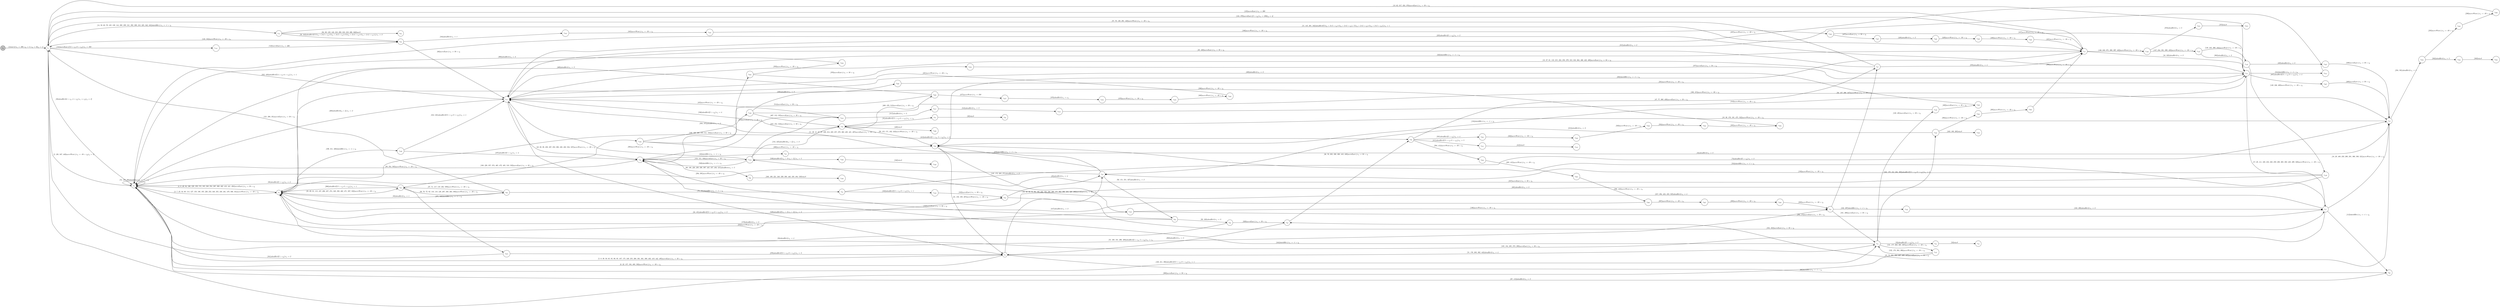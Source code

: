 digraph EFSM{
  graph [rankdir="LR", fontname="Latin Modern Math"];
  node [color="black", fillcolor="white", shape="circle", style="filled", fontname="Latin Modern Math"];
  edge [fontname="Latin Modern Math"];

  s0[fillcolor="gray", label=<s<sub>0</sub>>];
  s1[label=<s<sub>1</sub>>];
  s2[label=<s<sub>2</sub>>];
  s3[label=<s<sub>3</sub>>];
  s5[label=<s<sub>5</sub>>];
  s10[label=<s<sub>10</sub>>];
  s11[label=<s<sub>11</sub>>];
  s12[label=<s<sub>12</sub>>];
  s14[label=<s<sub>14</sub>>];
  s15[label=<s<sub>15</sub>>];
  s17[label=<s<sub>17</sub>>];
  s18[label=<s<sub>18</sub>>];
  s19[label=<s<sub>19</sub>>];
  s20[label=<s<sub>20</sub>>];
  s24[label=<s<sub>24</sub>>];
  s31[label=<s<sub>31</sub>>];
  s32[label=<s<sub>32</sub>>];
  s35[label=<s<sub>35</sub>>];
  s36[label=<s<sub>36</sub>>];
  s42[label=<s<sub>42</sub>>];
  s43[label=<s<sub>43</sub>>];
  s45[label=<s<sub>45</sub>>];
  s46[label=<s<sub>46</sub>>];
  s47[label=<s<sub>47</sub>>];
  s51[label=<s<sub>51</sub>>];
  s52[label=<s<sub>52</sub>>];
  s53[label=<s<sub>53</sub>>];
  s55[label=<s<sub>55</sub>>];
  s59[label=<s<sub>59</sub>>];
  s64[label=<s<sub>64</sub>>];
  s66[label=<s<sub>66</sub>>];
  s73[label=<s<sub>73</sub>>];
  s92[label=<s<sub>92</sub>>];
  s93[label=<s<sub>93</sub>>];
  s99[label=<s<sub>99</sub>>];
  s100[label=<s<sub>100</sub>>];
  s102[label=<s<sub>102</sub>>];
  s131[label=<s<sub>131</sub>>];
  s133[label=<s<sub>133</sub>>];
  s135[label=<s<sub>135</sub>>];
  s141[label=<s<sub>141</sub>>];
  s146[label=<s<sub>146</sub>>];
  s147[label=<s<sub>147</sub>>];
  s148[label=<s<sub>148</sub>>];
  s149[label=<s<sub>149</sub>>];
  s153[label=<s<sub>153</sub>>];
  s162[label=<s<sub>162</sub>>];
  s163[label=<s<sub>163</sub>>];
  s164[label=<s<sub>164</sub>>];
  s165[label=<s<sub>165</sub>>];
  s166[label=<s<sub>166</sub>>];
  s182[label=<s<sub>182</sub>>];
  s188[label=<s<sub>188</sub>>];
  s189[label=<s<sub>189</sub>>];
  s196[label=<s<sub>196</sub>>];
  s218[label=<s<sub>218</sub>>];
  s230[label=<s<sub>230</sub>>];
  s234[label=<s<sub>234</sub>>];
  s235[label=<s<sub>235</sub>>];
  s236[label=<s<sub>236</sub>>];
  s275[label=<s<sub>275</sub>>];
  s284[label=<s<sub>284</sub>>];
  s285[label=<s<sub>285</sub>>];
  s286[label=<s<sub>286</sub>>];
  s287[label=<s<sub>287</sub>>];
  s288[label=<s<sub>288</sub>>];
  s314[label=<s<sub>314</sub>>];
  s331[label=<s<sub>331</sub>>];
  s332[label=<s<sub>332</sub>>];
  s333[label=<s<sub>333</sub>>];
  s334[label=<s<sub>334</sub>>];
  s335[label=<s<sub>335</sub>>];
  s358[label=<s<sub>358</sub>>];
  s359[label=<s<sub>359</sub>>];
  s372[label=<s<sub>372</sub>>];
  s373[label=<s<sub>373</sub>>];
  s376[label=<s<sub>376</sub>>];
  s394[label=<s<sub>394</sub>>];
  s395[label=<s<sub>395</sub>>];
  s407[label=<s<sub>407</sub>>];
  s411[label=<s<sub>411</sub>>];
  s412[label=<s<sub>412</sub>>];
  s426[label=<s<sub>426</sub>>];
  s427[label=<s<sub>427</sub>>];
  s428[label=<s<sub>428</sub>>];
  s429[label=<s<sub>429</sub>>];
  s430[label=<s<sub>430</sub>>];
  s435[label=<s<sub>435</sub>>];
  s468[label=<s<sub>468</sub>>];
  s477[label=<s<sub>477</sub>>];
  s478[label=<s<sub>478</sub>>];
  s479[label=<s<sub>479</sub>>];
  s480[label=<s<sub>480</sub>>];
  s492[label=<s<sub>492</sub>>];
  s502[label=<s<sub>502</sub>>];
  s503[label=<s<sub>503</sub>>];
  s517[label=<s<sub>517</sub>>];
  s518[label=<s<sub>518</sub>>];
  s539[label=<s<sub>539</sub>>];
  s540[label=<s<sub>540</sub>>];

  s0->s1[label=<<i> [1]start:2/o<sub>1</sub> := 200, o<sub>2</sub> := 3, o<sub>3</sub> := 0&#91;r<sub>2</sub> := 1&#93;</i>>];
  s14->s15[label=<<i> [15, 145, 201, 242]alienHit:0&#91;!(!(r<sub>2</sub> &gt; 2&or;2 &gt; r<sub>2</sub>)&or;!(r<sub>2</sub> &gt; 2&or;2 &gt; r<sub>2</sub>)), !(!(r<sub>2</sub> &gt; 2&or;2 &gt; r<sub>2</sub>)&or;!(r<sub>2</sub> &gt; 2&or;2 &gt; r<sub>2</sub>))&#93;/o<sub>1</sub> := 1</i>>];
  s15->s12[label=<<i> [16, 323]alienHit:0/o<sub>1</sub> := 2</i>>];
  s3->s24[label=<<i> [24, 451]alienHit:0&#91;!(5 &gt; r<sub>2</sub>&or;5 &gt; r<sub>2</sub>)&#93;/o<sub>1</sub> := 3</i>>];
  s24->s10[label=<<i> [25]alienHit:0/o<sub>1</sub> := 4</i>>];
  s10->s11[label=<<i> [11, 26, 41, 87, 97, 109, 214, 223, 257, 278, 363, 405, 421, 497]moveEast:1/o<sub>1</sub> := 50 + i<sub>0</sub></i>>];
  s19->s31[label=<<i> [31]alienHit:0&#91;!(5 &gt; r<sub>2</sub>&or;5 &gt; r<sub>2</sub>)&#93;/o<sub>1</sub> := r<sub>2</sub></i>>];
  s31->s32[label=<<i> [32]win:0</i>>];
  s1->s2[label=<<i> [33]alienHit:0&#91;4 &gt; r<sub>2</sub>, 4 &gt; r<sub>2</sub>&#93;/o<sub>1</sub> := r<sub>2</sub>&#91;r<sub>2</sub> := 2&#93;</i>>];
  s35->s2[label=<<i> [38]alienHit:0&#91;5 &gt; r<sub>2</sub>&#93;/o<sub>1</sub> := 2</i>>];
  s42->s43[label=<<i> [43]shieldHit:1/o<sub>1</sub> := -1 + i<sub>0</sub></i>>];
  s43->s18[label=<<i> [44]alienHit:0/o<sub>1</sub> := 3</i>>];
  s47->s3[label=<<i> [48, 440]moveEast:1/o<sub>1</sub> := 50 + i<sub>0</sub></i>>];
  s51->s52[label=<<i> [52]alienHit:0&#91;5 &gt; r<sub>2</sub>&#93;/o<sub>1</sub> := 5</i>>];
  s52->s53[label=<<i> [53]win:0</i>>];
  s14->s59[label=<<i> [59, 343]alienHit:0&#91;!(!(!(r<sub>2</sub> &gt; 2&or;2 &gt; r<sub>2</sub>)&or;!(r<sub>2</sub> &gt; 2&or;2 &gt; r<sub>2</sub>))&or;!(!(r<sub>2</sub> &gt; 2&or;2 &gt; r<sub>2</sub>)&or;!(r<sub>2</sub> &gt; 2&or;2 &gt; r<sub>2</sub>)))&#93;/o<sub>1</sub> := 3</i>>];
  s59->s11[label=<<i> [60]moveEast:1/o<sub>1</sub> := 50 + i<sub>0</sub></i>>];
  s5->s66[label=<<i> [66]shieldHit:1/o<sub>1</sub> := -1 + i<sub>0</sub></i>>];
  s66->s2[label=<<i> [67, 113]alienHit:0/o<sub>1</sub> := 2</i>>];
  s36->s73[label=<<i> [73, 101]shieldHit:1/o<sub>1</sub> := -1 + i<sub>0</sub></i>>];
  s73->s18[label=<<i> [74]alienHit:0&#91;5 &gt; r<sub>2</sub>&#93;/o<sub>1</sub> := 3</i>>];
  s46->s47[label=<<i> [47, 77, 369, 439]moveEast:1/o<sub>1</sub> := 50 + i<sub>0</sub></i>>];
  s47->s1[label=<<i> [57, 78, 138, 291, 448]moveWest:1/o<sub>1</sub> := -50 + i<sub>0</sub></i>>];
  s36->s3[label=<<i> [83]alienHit:0/o<sub>1</sub> := 1</i>>];
  s92->s93[label=<<i> [93, 328]alienHit:0/o<sub>1</sub> := 3</i>>];
  s93->s2[label=<<i> [94]alienHit:0/o<sub>1</sub> := 4</i>>];
  s73->s102[label=<<i> [102]alienHit:0&#91;!(5 &gt; r<sub>2</sub>&or;5 &gt; r<sub>2</sub>)&#93;/o<sub>1</sub> := 1</i>>];
  s102->s24[label=<<i> [103]moveEast:1/o<sub>1</sub> := 50 + i<sub>0</sub></i>>];
  s17->s66[label=<<i> [112]shieldHit:1/o<sub>1</sub> := -1 + i<sub>0</sub></i>>];
  s36->s35[label=<<i> [37, 71, 117, 119, 464, 509]moveWest:1/o<sub>1</sub> := -50 + i<sub>0</sub></i>>];
  s1->s15[label=<<i> [124, 379]moveEast:1&#91;3 &gt; r<sub>2</sub>&#93;/o<sub>1</sub> := 250&#91;r<sub>2</sub> := 4&#93;</i>>];
  s15->s1[label=<<i> [125]moveEast:1/o<sub>1</sub> := 300</i>>];
  s2->s51[label=<<i> [130, 211, 392]alienHit:0&#91;!(5 &gt; r<sub>2</sub>&or;5 &gt; r<sub>2</sub>)&#93;/o<sub>1</sub> := 1</i>>];
  s51->s133[label=<<i> [133, 491]moveEast:1/o<sub>1</sub> := 50 + i<sub>0</sub></i>>];
  s133->s20[label=<<i> [134]shieldHit:1/o<sub>1</sub> := -1 + i<sub>0</sub></i>>];
  s135->s55[label=<<i> [136]moveWest:1/o<sub>1</sub> := -50 + i<sub>0</sub></i>>];
  s1->s141[label=<<i> [141]moveEast:1&#91;!(3 &gt; r<sub>2</sub>&or;3 &gt; r<sub>2</sub>)&#93;/o<sub>1</sub> := 350</i>>];
  s141->s59[label=<<i> [142]moveEast:1/o<sub>1</sub> := 400</i>>];
  s59->s1[label=<<i> [143, 344]moveWest:1/o<sub>1</sub> := -50 + i<sub>0</sub></i>>];
  s149->s10[label=<<i> [150]moveWest:1/o<sub>1</sub> := -50 + i<sub>0</sub></i>>];
  s92->s42[label=<<i> [152]moveEast:1/o<sub>1</sub> := 50 + i<sub>0</sub></i>>];
  s153->s19[label=<<i> [154, 425]alienHit:0&#91;r<sub>2</sub> &gt; 2&#93;/o<sub>1</sub> := 3</i>>];
  s20->s5[label=<<i> [21, 156, 193, 487]moveWest:1/o<sub>1</sub> := -50 + i<sub>0</sub></i>>];
  s55->s51[label=<<i> [161, 490]moveEast:1/o<sub>1</sub> := 50 + i<sub>0</sub></i>>];
  s51->s162[label=<<i> [162, 179, 212, 264, 393]alienHit:0&#91;!(5 &gt; r<sub>2</sub>&or;5 &gt; r<sub>2</sub>)&#93;/o<sub>1</sub> := 2</i>>];
  s162->s163[label=<<i> [163, 180, 265]win:0</i>>];
  s59->s164[label=<<i> [164]alienHit:0/o<sub>1</sub> := 1</i>>];
  s164->s165[label=<<i> [165]moveWest:1/o<sub>1</sub> := -50 + i<sub>0</sub></i>>];
  s165->s166[label=<<i> [166]moveWest:1/o<sub>1</sub> := -50 + i<sub>0</sub></i>>];
  s166->s12[label=<<i> [167]moveWest:1/o<sub>1</sub> := -50 + i<sub>0</sub></i>>];
  s135->s3[label=<<i> [173]alienHit:0/o<sub>1</sub> := 3</i>>];
  s2->s55[label=<<i> [55, 160, 181, 296, 489]alienHit:0&#91;5 &gt; r<sub>2</sub>, 5 &gt; r<sub>2</sub>&#93;/o<sub>1</sub> := r<sub>2</sub></i>>];
  s55->s182[label=<<i> [182, 297]shieldHit:1/o<sub>1</sub> := -1 + i<sub>0</sub></i>>];
  s182->s17[label=<<i> [183, 298]alienHit:0/o<sub>1</sub> := 3</i>>];
  s189->s18[label=<<i> [190, 474]moveWest:1/o<sub>1</sub> := -50 + i<sub>0</sub></i>>];
  s19->s20[label=<<i> [20, 155, 171, 192, 523]moveWest:1/o<sub>1</sub> := -50 + i<sub>0</sub></i>>];
  s3->s196[label=<<i> [196, 311, 320]shieldHit:1/o<sub>1</sub> := -1 + i<sub>0</sub></i>>];
  s196->s42[label=<<i> [197]alienHit:0&#91;5 &gt; r<sub>2</sub>&#93;/o<sub>1</sub> := 4</i>>];
  s15->s20[label=<<i> [202]shieldHit:1/o<sub>1</sub> := -1 + i<sub>0</sub></i>>];
  s20->s135[label=<<i> [135, 172, 203, 271]alienHit:0/o<sub>1</sub> := 2</i>>];
  s135->s17[label=<<i> [204, 272]moveEast:1/o<sub>1</sub> := 50 + i<sub>0</sub></i>>];
  s3->s35[label=<<i> [35, 69, 81, 115, 187, 206, 227, 274, 349, 356, 462, 471, 507, 532]moveWest:1/o<sub>1</sub> := -50 + i<sub>0</sub></i>>];
  s162->s10[label=<<i> [213]alienHit:0/o<sub>1</sub> := 3</i>>];
  s218->s42[label=<<i> [219]moveEast:1/o<sub>1</sub> := 50 + i<sub>0</sub></i>>];
  s12->s2[label=<<i> [225]alienHit:0&#91;5 &gt; r<sub>2</sub>&#93;/o<sub>1</sub> := 2</i>>];
  s189->s230[label=<<i> [230]alienHit:0/o<sub>1</sub> := 3</i>>];
  s230->s12[label=<<i> [231]moveWest:1/o<sub>1</sub> := -50 + i<sub>0</sub></i>>];
  s17->s18[label=<<i> [18, 29, 169, 233, 260, 281, 366, 500, 521]moveWest:1/o<sub>1</sub> := -50 + i<sub>0</sub></i>>];
  s18->s234[label=<<i> [234, 501]alienHit:0/o<sub>1</sub> := 4</i>>];
  s234->s235[label=<<i> [235]moveWest:1/o<sub>1</sub> := -50 + i<sub>0</sub></i>>];
  s235->s236[label=<<i> [236]moveWest:1/o<sub>1</sub> := -50 + i<sub>0</sub></i>>];
  s236->s11[label=<<i> [237]moveWest:1/o<sub>1</sub> := -50 + i<sub>0</sub></i>>];
  s148->s149[label=<<i> [149, 246, 400]moveWest:1/o<sub>1</sub> := -50 + i<sub>0</sub></i>>];
  s149->s3[label=<<i> [247]moveEast:1/o<sub>1</sub> := 50 + i<sub>0</sub></i>>];
  s10->s92[label=<<i> [92, 151, 251, 327]alienHit:0/o<sub>1</sub> := 2</i>>];
  s92->s2[label=<<i> [252]moveWest:1/o<sub>1</sub> := -50 + i<sub>0</sub></i>>];
  s45->s5[label=<<i> [262]alienHit:0/o<sub>1</sub> := 3</i>>];
  s35->s3[label=<<i> [266]alienHit:0&#91;!(5 &gt; r<sub>2</sub>&or;5 &gt; r<sub>2</sub>)&#93;/o<sub>1</sub> := 1</i>>];
  s10->s20[label=<<i> [270]shieldHit:1/o<sub>1</sub> := -1 + i<sub>0</sub></i>>];
  s35->s275[label=<<i> [275, 340]shieldHit:1/o<sub>1</sub> := -1 + i<sub>0</sub></i>>];
  s275->s5[label=<<i> [276]alienHit:0&#91;!(5 &gt; r<sub>2</sub>&or;5 &gt; r<sub>2</sub>)&#93;/o<sub>1</sub> := 3</i>>];
  s46->s284[label=<<i> [284, 414]moveWest:1/o<sub>1</sub> := -50 + i<sub>0</sub></i>>];
  s284->s285[label=<<i> [285, 415]moveWest:1/o<sub>1</sub> := -50 + i<sub>0</sub></i>>];
  s285->s286[label=<<i> [286, 416]moveWest:1/o<sub>1</sub> := -50 + i<sub>0</sub></i>>];
  s286->s287[label=<<i> [287]moveWest:1/o<sub>1</sub> := -50 + i<sub>0</sub></i>>];
  s287->s288[label=<<i> [288]moveWest:1/o<sub>1</sub> := -50 + i<sub>0</sub></i>>];
  s288->s55[label=<<i> [289]moveWest:1/o<sub>1</sub> := -50 + i<sub>0</sub></i>>];
  s55->s47[label=<<i> [56, 137, 290, 447]moveWest:1/o<sub>1</sub> := -50 + i<sub>0</sub></i>>];
  s10->s2[label=<<i> [294, 391]moveWest:1/o<sub>1</sub> := -50 + i<sub>0</sub></i>>];
  s2->s2[label=<<i> [54, 129, 295]shieldHit:1/o<sub>1</sub> := -1 + i<sub>0</sub></i>>];
  s17->s3[label=<<i> [105, 184, 205, 273, 299]moveEast:1/o<sub>1</sub> := 50 + i<sub>0</sub></i>>];
  s131->s51[label=<<i> [132, 178, 304, 306]moveWest:1/o<sub>1</sub> := -50 + i<sub>0</sub></i>>];
  s51->s131[label=<<i> [131, 177, 303, 305, 307]moveWest:1/o<sub>1</sub> := -50 + i<sub>0</sub></i>>];
  s131->s1[label=<<i> [308]moveEast:1/o<sub>1</sub> := 50 + i<sub>0</sub></i>>];
  s196->s11[label=<<i> [312, 321]alienHit:0&#91;!(5 &gt; r<sub>2</sub>&or;5 &gt; r<sub>2</sub>)&#93;/o<sub>1</sub> := 1</i>>];
  s11->s12[label=<<i> [12, 27, 61, 110, 215, 224, 258, 279, 313, 316, 364, 406, 422, 498]moveEast:1/o<sub>1</sub> := 50 + i<sub>0</sub></i>>];
  s12->s314[label=<<i> [314]shieldHit:1/o<sub>1</sub> := -1 + i<sub>0</sub></i>>];
  s314->s11[label=<<i> [315]alienHit:0/o<sub>1</sub> := 2</i>>];
  s11->s15[label=<<i> [322]shieldHit:1/o<sub>1</sub> := -1 + i<sub>0</sub></i>>];
  s12->s1[label=<<i> [13, 62, 317, 324, 378]moveEast:1/o<sub>1</sub> := 50 + i<sub>0</sub></i>>];
  s14->s64[label=<<i> [64, 80, 123, 140, 210, 293, 310, 319, 326, 346]lose:0</i>>];
  s93->s45[label=<<i> [329]moveEast:1/o<sub>1</sub> := 50 + i<sub>0</sub></i>>];
  s46->s331[label=<<i> [331]alienHit:0&#91;5 &gt; r<sub>2</sub>&#93;/o<sub>1</sub> := 4</i>>];
  s331->s332[label=<<i> [332]moveWest:1/o<sub>1</sub> := -50 + i<sub>0</sub></i>>];
  s332->s333[label=<<i> [333]moveWest:1/o<sub>1</sub> := -50 + i<sub>0</sub></i>>];
  s333->s334[label=<<i> [334]moveWest:1/o<sub>1</sub> := -50 + i<sub>0</sub></i>>];
  s334->s335[label=<<i> [335]moveWest:1/o<sub>1</sub> := -50 + i<sub>0</sub></i>>];
  s335->s11[label=<<i> [336]moveWest:1/o<sub>1</sub> := -50 + i<sub>0</sub></i>>];
  s275->s1[label=<<i> [341]alienHit:0&#91;5 &gt; r<sub>2</sub>&#93;/o<sub>1</sub> := 2</i>>];
  s1->s14[label=<<i> [14, 58, 63, 79, 122, 139, 144, 200, 209, 241, 292, 309, 318, 325, 342, 345]shieldHit:1/o<sub>1</sub> := -1 + i<sub>0</sub></i>>];
  s1->s2[label=<<i> [2, 126, 347, 449]moveWest:1/o<sub>1</sub> := -50 + i<sub>0</sub>&#91;r<sub>2</sub> := 5&#93;</i>>];
  s36->s1[label=<<i> [121, 208, 351]moveEast:1/o<sub>1</sub> := 50 + i<sub>0</sub></i>>];
  s1->s11[label=<<i> [352, 459]alienHit:0&#91;!(4 &gt; r<sub>2</sub>&or;4 &gt; r<sub>2</sub>)&#93;/o<sub>1</sub> := 1</i>>];
  s188->s358[label=<<i> [358, 375]alienHit:0/o<sub>1</sub> := 2</i>>];
  s358->s359[label=<<i> [359]moveWest:1/o<sub>1</sub> := -50 + i<sub>0</sub></i>>];
  s359->s2[label=<<i> [360]alienHit:0/o<sub>1</sub> := 3</i>>];
  s47->s15[label=<<i> [370]alienHit:0/o<sub>1</sub> := 4</i>>];
  s146->s372[label=<<i> [372]alienHit:0/o<sub>1</sub> := 5</i>>];
  s372->s373[label=<<i> [373]win:0</i>>];
  s358->s376[label=<<i> [376]moveEast:1/o<sub>1</sub> := 50 + i<sub>0</sub></i>>];
  s376->s12[label=<<i> [377]moveEast:1/o<sub>1</sub> := 50 + i<sub>0</sub></i>>];
  s147->s12[label=<<i> [382]alienHit:0/o<sub>1</sub> := 3</i>>];
  s12->s17[label=<<i> [17, 28, 111, 168, 216, 232, 259, 280, 365, 383, 423, 499, 520]moveWest:1/o<sub>1</sub> := -50 + i<sub>0</sub></i>>];
  s153->s11[label=<<i> [385]moveWest:1/o<sub>1</sub> := -50 + i<sub>0</sub></i>>];
  s162->s394[label=<<i> [394]moveWest:1/o<sub>1</sub> := -50 + i<sub>0</sub></i>>];
  s394->s395[label=<<i> [395]moveWest:1/o<sub>1</sub> := -50 + i<sub>0</sub></i>>];
  s395->s15[label=<<i> [396]moveWest:1/o<sub>1</sub> := -50 + i<sub>0</sub></i>>];
  s15->s146[label=<<i> [146, 243, 371, 380, 397, 432]moveWest:1/o<sub>1</sub> := -50 + i<sub>0</sub></i>>];
  s146->s147[label=<<i> [147, 244, 381, 398, 433]moveWest:1/o<sub>1</sub> := -50 + i<sub>0</sub></i>>];
  s147->s148[label=<<i> [148, 245, 399, 434]moveWest:1/o<sub>1</sub> := -50 + i<sub>0</sub></i>>];
  s149->s3[label=<<i> [401]alienHit:0/o<sub>1</sub> := 3</i>>];
  s12->s407[label=<<i> [407]alienHit:0&#91;!(5 &gt; r<sub>2</sub>&or;5 &gt; r<sub>2</sub>)&#93;/o<sub>1</sub> := 4</i>>];
  s407->s18[label=<<i> [408]moveEast:1/o<sub>1</sub> := 50 + i<sub>0</sub></i>>];
  s18->s45[label=<<i> [45, 75, 261, 282, 367, 409, 437]moveEast:1/o<sub>1</sub> := 50 + i<sub>0</sub></i>>];
  s46->s411[label=<<i> [411]alienHit:0&#91;!(5 &gt; r<sub>2</sub>&or;5 &gt; r<sub>2</sub>)&#93;/o<sub>1</sub> := 5</i>>];
  s411->s412[label=<<i> [412]win:0</i>>];
  s3->s46[label=<<i> [413]alienHit:0&#91;5 &gt; r<sub>2</sub>, 5 &gt; r<sub>2</sub>&#93;/o<sub>1</sub> := 2</i>>];
  s286->s3[label=<<i> [417]alienHit:0/o<sub>1</sub> := 3</i>>];
  s19->s426[label=<<i> [426]win:0</i>>];
  s166->s427[label=<<i> [427]moveEast:1/o<sub>1</sub> := 50 + i<sub>0</sub></i>>];
  s427->s428[label=<<i> [428]alienHit:0/o<sub>1</sub> := 2</i>>];
  s428->s429[label=<<i> [429]moveWest:1/o<sub>1</sub> := -50 + i<sub>0</sub></i>>];
  s429->s430[label=<<i> [430]moveWest:1/o<sub>1</sub> := -50 + i<sub>0</sub></i>>];
  s430->s15[label=<<i> [431]moveWest:1/o<sub>1</sub> := -50 + i<sub>0</sub></i>>];
  s148->s435[label=<<i> [435]alienHit:0/o<sub>1</sub> := 3</i>>];
  s435->s18[label=<<i> [436]moveEast:1/o<sub>1</sub> := 50 + i<sub>0</sub></i>>];
  s45->s46[label=<<i> [46, 76, 283, 330, 368, 410, 438]moveEast:1/o<sub>1</sub> := 50 + i<sub>0</sub></i>>];
  s3->s2[label=<<i> [4, 8, 49, 84, 106, 128, 159, 174, 185, 248, 254, 267, 300, 402, 418, 441, 494]moveEast:1/o<sub>1</sub> := 50 + i<sub>0</sub></i>>];
  s2->s5[label=<<i> [5, 9, 39, 50, 65, 85, 90, 95, 107, 175, 249, 255, 268, 301, 361, 389, 403, 419, 442, 495]moveEast:1/o<sub>1</sub> := 50 + i<sub>0</sub></i>>];
  s5->s51[label=<<i> [51, 176, 263, 302, 443]alienHit:0/o<sub>1</sub> := 4</i>>];
  s51->s42[label=<<i> [444]shieldHit:1/o<sub>1</sub> := -1 + i<sub>0</sub></i>>];
  s42->s99[label=<<i> [99, 198, 220, 239, 338, 387, 445, 457, 483, 527]alienHit:0/o<sub>1</sub> := 5</i>>];
  s99->s100[label=<<i> [100, 199, 221, 240, 339, 388, 446, 458, 484, 528]win:0</i>>];
  s24->s17[label=<<i> [104, 452]moveEast:1/o<sub>1</sub> := 50 + i<sub>0</sub></i>>];
  s17->s153[label=<<i> [217, 384, 424, 453, 525]alienHit:0/o<sub>1</sub> := 4</i>>];
  s153->s218[label=<<i> [218, 454, 516]moveEast:1/o<sub>1</sub> := 50 + i<sub>0</sub></i>>];
  s218->s11[label=<<i> [455]moveWest:1/o<sub>1</sub> := -50 + i<sub>0</sub></i>>];
  s11->s2[label=<<i> [460]alienHit:0&#91;r<sub>2</sub> &gt; 2&#93;/o<sub>1</sub> := 2</i>>];
  s35->s36[label=<<i> [36, 70, 72, 82, 116, 118, 120, 207, 350, 463, 508]moveWest:1/o<sub>1</sub> := -50 + i<sub>0</sub></i>>];
  s468->s2[label=<<i> [469]alienHit:0/o<sub>1</sub> := 3</i>>];
  s2->s3[label=<<i> [3, 7, 23, 34, 68, 114, 127, 158, 186, 195, 226, 253, 348, 355, 450, 461, 470, 506, 531]moveWest:1/o<sub>1</sub> := -50 + i<sub>0</sub></i>>];
  s35->s188[label=<<i> [188, 228, 357, 374, 465, 472, 485, 510, 533]moveEast:1/o<sub>1</sub> := 50 + i<sub>0</sub></i>>];
  s188->s189[label=<<i> [189, 229, 466, 473, 511, 534]moveEast:1/o<sub>1</sub> := 50 + i<sub>0</sub></i>>];
  s468->s477[label=<<i> [477]moveWest:1/o<sub>1</sub> := 250</i>>];
  s477->s478[label=<<i> [478]alienHit:0/o<sub>1</sub> := r<sub>2</sub></i>>];
  s478->s479[label=<<i> [479]moveWest:1/o<sub>1</sub> := -50 + i<sub>0</sub></i>>];
  s479->s480[label=<<i> [480]moveWest:1/o<sub>1</sub> := -50 + i<sub>0</sub></i>>];
  s480->s11[label=<<i> [481]moveWest:1/o<sub>1</sub> := -50 + i<sub>0</sub></i>>];
  s11->s42[label=<<i> [42, 88, 98, 238, 337, 353, 386, 456, 482, 504, 537]moveWest:1/o<sub>1</sub> := -50 + i<sub>0</sub></i>>];
  s188->s20[label=<<i> [486]moveWest:1/o<sub>1</sub> := -50 + i<sub>0</sub></i>>];
  s5->s2[label=<<i> [6, 22, 157, 194, 488, 530]moveWest:1/o<sub>1</sub> := -50 + i<sub>0</sub></i>>];
  s133->s492[label=<<i> [492]moveEast:1/o<sub>1</sub> := 50 + i<sub>0</sub></i>>];
  s492->s3[label=<<i> [493]alienHit:0/o<sub>1</sub> := 3</i>>];
  s5->s10[label=<<i> [10, 40, 86, 91, 96, 108, 222, 250, 256, 269, 277, 362, 390, 404, 420, 496]moveEast:1/o<sub>1</sub> := 50 + i<sub>0</sub></i>>];
  s234->s502[label=<<i> [502]alienHit:0/o<sub>1</sub> := 5</i>>];
  s502->s503[label=<<i> [503]win:0</i>>];
  s42->s2[label=<<i> [89, 354, 505]moveWest:1/o<sub>1</sub> := -50 + i<sub>0</sub></i>>];
  s189->s19[label=<<i> [467, 512, 535]moveEast:1/o<sub>1</sub> := 50 + i<sub>0</sub></i>>];
  s19->s468[label=<<i> [468, 476, 513]moveEast:1/o<sub>1</sub> := 50 + i<sub>0</sub></i>>];
  s468->s42[label=<<i> [514]moveEast:1/o<sub>1</sub> := 50 + i<sub>0</sub></i>>];
  s218->s517[label=<<i> [517]alienHit:0/o<sub>1</sub> := 2</i>>];
  s517->s518[label=<<i> [518]alienHit:0/o<sub>1</sub> := 3</i>>];
  s518->s12[label=<<i> [519]moveWest:1/o<sub>1</sub> := -50 + i<sub>0</sub></i>>];
  s18->s19[label=<<i> [19, 30, 170, 191, 475, 522]moveWest:1/o<sub>1</sub> := -50 + i<sub>0</sub></i>>];
  s20->s17[label=<<i> [524]shieldHit:1/o<sub>1</sub> := -1 + i<sub>0</sub></i>>];
  s153->s42[label=<<i> [526]shieldHit:1/o<sub>1</sub> := -1 + i<sub>0</sub></i>>];
  s11->s5[label=<<i> [529]alienHit:0&#91;!(r<sub>2</sub> &gt; 2&or;r<sub>2</sub> &gt; 2)&#93;/o<sub>1</sub> := 3</i>>];
  s19->s11[label=<<i> [536]alienHit:0&#91;5 &gt; r<sub>2</sub>&#93;/o<sub>1</sub> := 4</i>>];
  s42->s153[label=<<i> [153, 515, 538]moveEast:1/o<sub>1</sub> := 50 + i<sub>0</sub></i>>];
  s153->s539[label=<<i> [539]alienHit:0&#91;!(r<sub>2</sub> &gt; 2&or;r<sub>2</sub> &gt; 2)&#93;/o<sub>1</sub> := 5</i>>];
  s539->s540[label=<<i> [540]win:0</i>>];
}